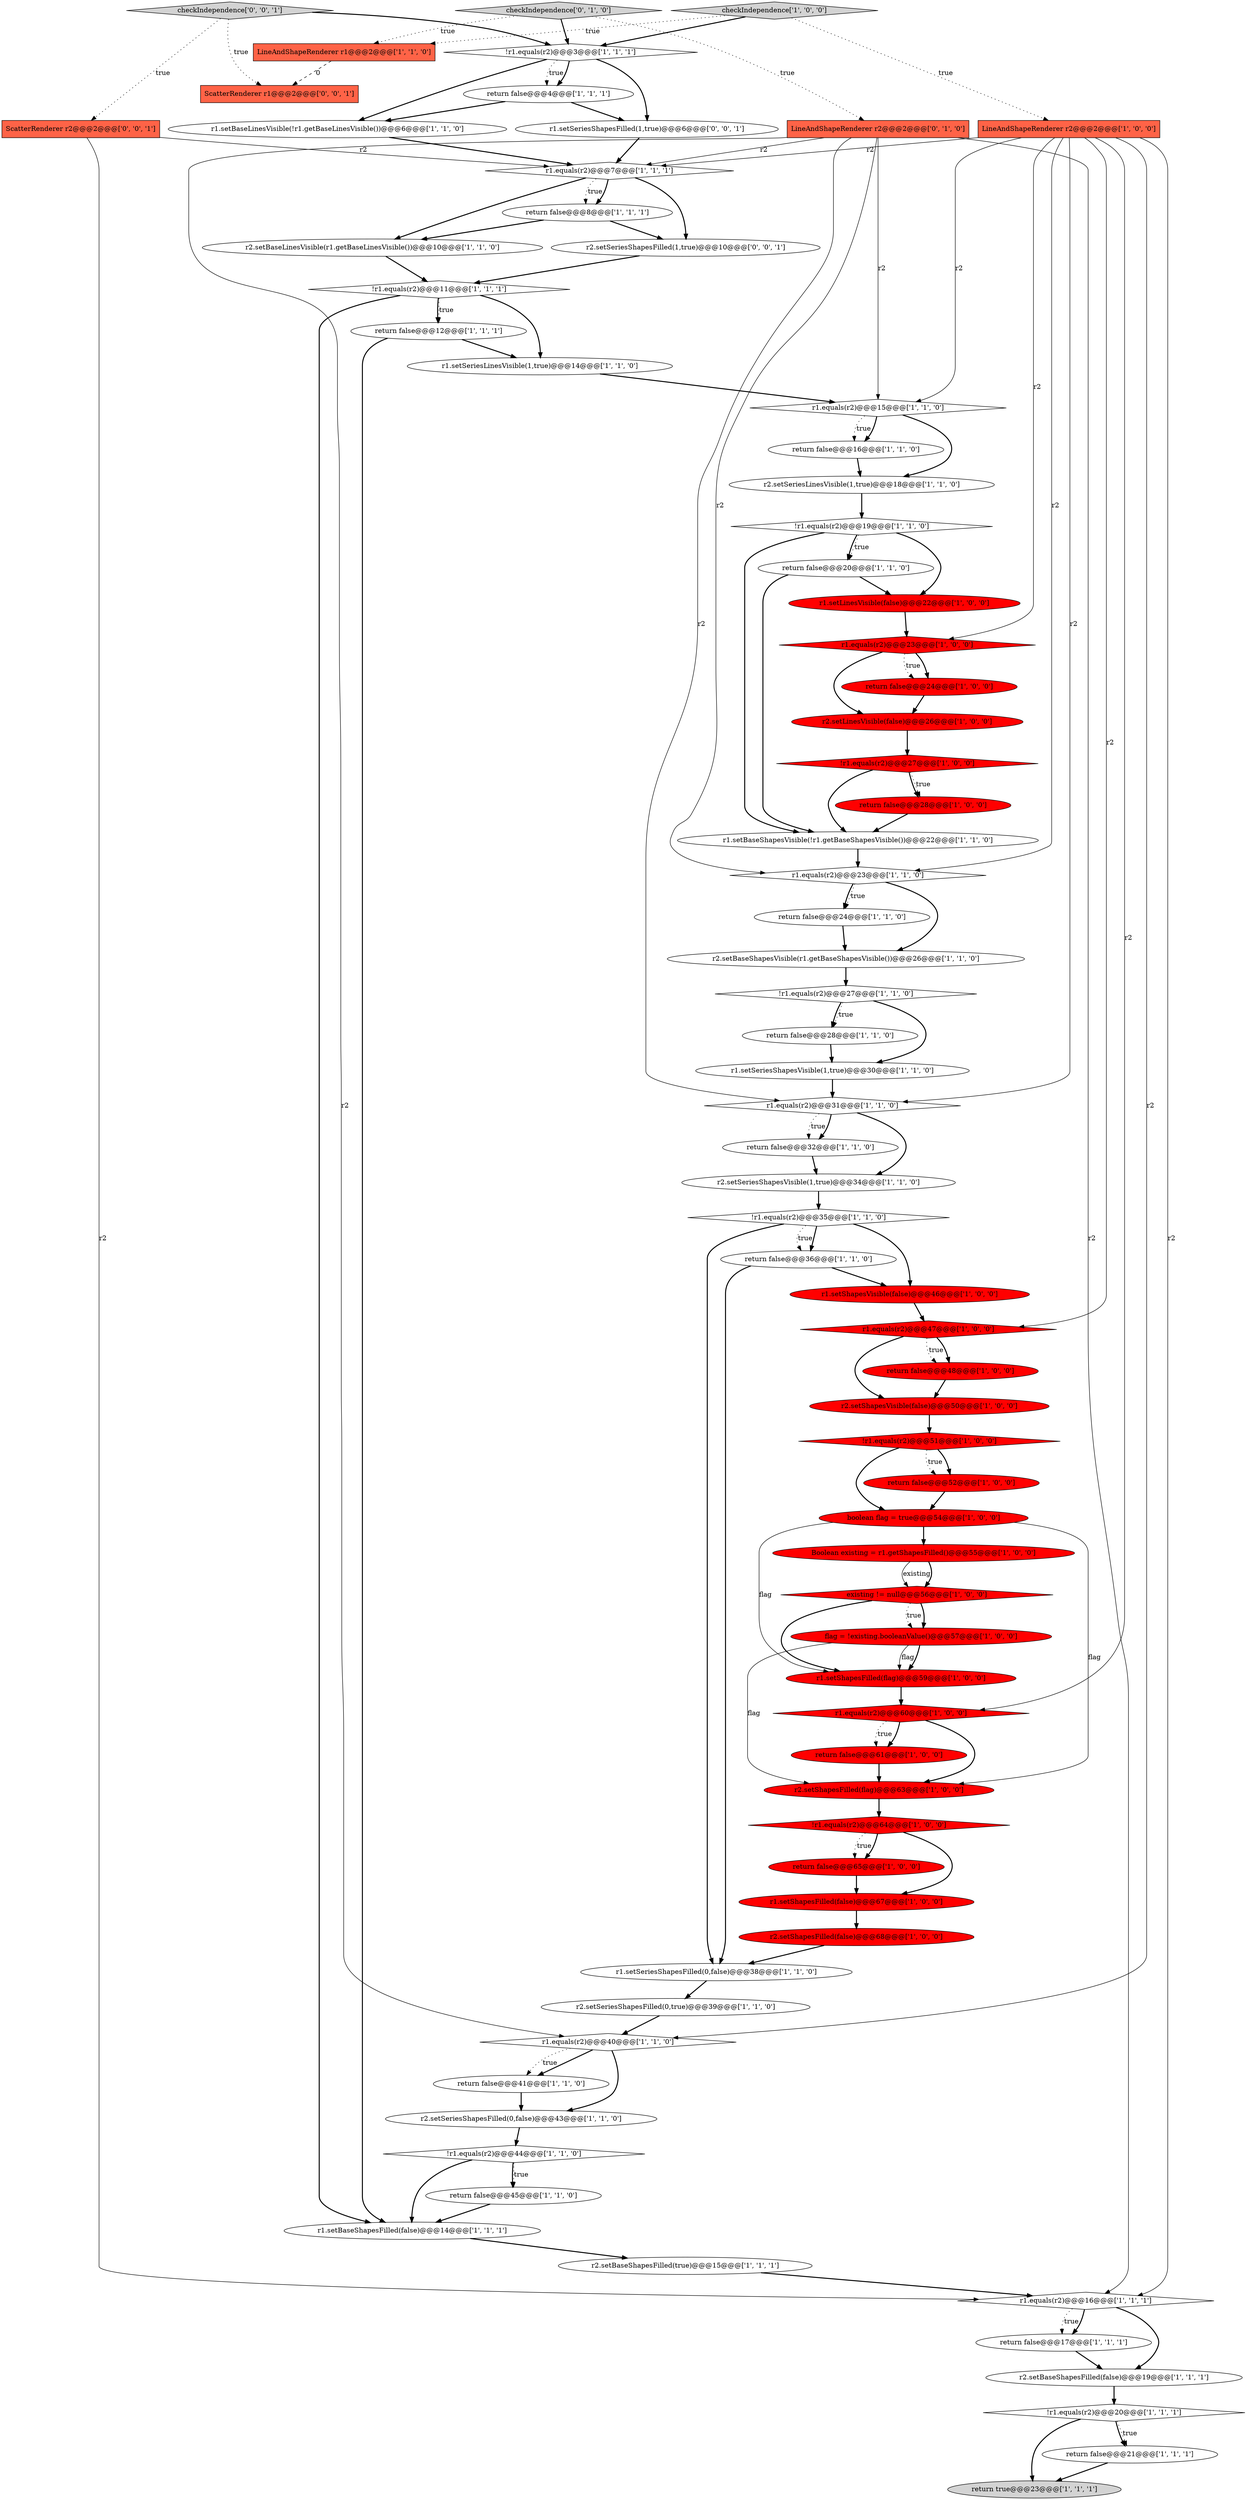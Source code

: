 digraph {
42 [style = filled, label = "!r1.equals(r2)@@@19@@@['1', '1', '0']", fillcolor = white, shape = diamond image = "AAA0AAABBB1BBB"];
64 [style = filled, label = "return false@@@28@@@['1', '1', '0']", fillcolor = white, shape = ellipse image = "AAA0AAABBB1BBB"];
56 [style = filled, label = "r1.equals(r2)@@@16@@@['1', '1', '1']", fillcolor = white, shape = diamond image = "AAA0AAABBB1BBB"];
46 [style = filled, label = "r1.equals(r2)@@@23@@@['1', '0', '0']", fillcolor = red, shape = diamond image = "AAA1AAABBB1BBB"];
39 [style = filled, label = "r1.setSeriesShapesFilled(0,false)@@@38@@@['1', '1', '0']", fillcolor = white, shape = ellipse image = "AAA0AAABBB1BBB"];
3 [style = filled, label = "return false@@@36@@@['1', '1', '0']", fillcolor = white, shape = ellipse image = "AAA0AAABBB1BBB"];
9 [style = filled, label = "r1.setBaseShapesFilled(false)@@@14@@@['1', '1', '1']", fillcolor = white, shape = ellipse image = "AAA0AAABBB1BBB"];
40 [style = filled, label = "r2.setBaseLinesVisible(r1.getBaseLinesVisible())@@@10@@@['1', '1', '0']", fillcolor = white, shape = ellipse image = "AAA0AAABBB1BBB"];
20 [style = filled, label = "r2.setBaseShapesVisible(r1.getBaseShapesVisible())@@@26@@@['1', '1', '0']", fillcolor = white, shape = ellipse image = "AAA0AAABBB1BBB"];
12 [style = filled, label = "return true@@@23@@@['1', '1', '1']", fillcolor = lightgray, shape = ellipse image = "AAA0AAABBB1BBB"];
0 [style = filled, label = "return false@@@20@@@['1', '1', '0']", fillcolor = white, shape = ellipse image = "AAA0AAABBB1BBB"];
21 [style = filled, label = "r2.setShapesFilled(false)@@@68@@@['1', '0', '0']", fillcolor = red, shape = ellipse image = "AAA1AAABBB1BBB"];
24 [style = filled, label = "return false@@@17@@@['1', '1', '1']", fillcolor = white, shape = ellipse image = "AAA0AAABBB1BBB"];
8 [style = filled, label = "flag = !existing.booleanValue()@@@57@@@['1', '0', '0']", fillcolor = red, shape = ellipse image = "AAA1AAABBB1BBB"];
43 [style = filled, label = "r2.setSeriesShapesVisible(1,true)@@@34@@@['1', '1', '0']", fillcolor = white, shape = ellipse image = "AAA0AAABBB1BBB"];
62 [style = filled, label = "!r1.equals(r2)@@@11@@@['1', '1', '1']", fillcolor = white, shape = diamond image = "AAA0AAABBB1BBB"];
59 [style = filled, label = "!r1.equals(r2)@@@44@@@['1', '1', '0']", fillcolor = white, shape = diamond image = "AAA0AAABBB1BBB"];
25 [style = filled, label = "r1.equals(r2)@@@40@@@['1', '1', '0']", fillcolor = white, shape = diamond image = "AAA0AAABBB1BBB"];
48 [style = filled, label = "return false@@@41@@@['1', '1', '0']", fillcolor = white, shape = ellipse image = "AAA0AAABBB1BBB"];
11 [style = filled, label = "LineAndShapeRenderer r2@@@2@@@['1', '0', '0']", fillcolor = tomato, shape = box image = "AAA0AAABBB1BBB"];
50 [style = filled, label = "return false@@@24@@@['1', '0', '0']", fillcolor = red, shape = ellipse image = "AAA1AAABBB1BBB"];
69 [style = filled, label = "LineAndShapeRenderer r2@@@2@@@['0', '1', '0']", fillcolor = tomato, shape = box image = "AAA0AAABBB2BBB"];
36 [style = filled, label = "r1.equals(r2)@@@23@@@['1', '1', '0']", fillcolor = white, shape = diamond image = "AAA0AAABBB1BBB"];
70 [style = filled, label = "ScatterRenderer r2@@@2@@@['0', '0', '1']", fillcolor = tomato, shape = box image = "AAA0AAABBB3BBB"];
6 [style = filled, label = "return false@@@32@@@['1', '1', '0']", fillcolor = white, shape = ellipse image = "AAA0AAABBB1BBB"];
4 [style = filled, label = "return false@@@48@@@['1', '0', '0']", fillcolor = red, shape = ellipse image = "AAA1AAABBB1BBB"];
7 [style = filled, label = "return false@@@61@@@['1', '0', '0']", fillcolor = red, shape = ellipse image = "AAA1AAABBB1BBB"];
19 [style = filled, label = "r2.setSeriesLinesVisible(1,true)@@@18@@@['1', '1', '0']", fillcolor = white, shape = ellipse image = "AAA0AAABBB1BBB"];
28 [style = filled, label = "Boolean existing = r1.getShapesFilled()@@@55@@@['1', '0', '0']", fillcolor = red, shape = ellipse image = "AAA1AAABBB1BBB"];
41 [style = filled, label = "return false@@@28@@@['1', '0', '0']", fillcolor = red, shape = ellipse image = "AAA1AAABBB1BBB"];
44 [style = filled, label = "return false@@@45@@@['1', '1', '0']", fillcolor = white, shape = ellipse image = "AAA0AAABBB1BBB"];
49 [style = filled, label = "r2.setSeriesShapesFilled(0,false)@@@43@@@['1', '1', '0']", fillcolor = white, shape = ellipse image = "AAA0AAABBB1BBB"];
10 [style = filled, label = "r1.equals(r2)@@@31@@@['1', '1', '0']", fillcolor = white, shape = diamond image = "AAA0AAABBB1BBB"];
33 [style = filled, label = "r2.setSeriesShapesFilled(0,true)@@@39@@@['1', '1', '0']", fillcolor = white, shape = ellipse image = "AAA0AAABBB1BBB"];
29 [style = filled, label = "r1.setShapesFilled(flag)@@@59@@@['1', '0', '0']", fillcolor = red, shape = ellipse image = "AAA1AAABBB1BBB"];
51 [style = filled, label = "return false@@@16@@@['1', '1', '0']", fillcolor = white, shape = ellipse image = "AAA0AAABBB1BBB"];
53 [style = filled, label = "r1.setSeriesShapesVisible(1,true)@@@30@@@['1', '1', '0']", fillcolor = white, shape = ellipse image = "AAA0AAABBB1BBB"];
68 [style = filled, label = "checkIndependence['0', '1', '0']", fillcolor = lightgray, shape = diamond image = "AAA0AAABBB2BBB"];
34 [style = filled, label = "r2.setLinesVisible(false)@@@26@@@['1', '0', '0']", fillcolor = red, shape = ellipse image = "AAA1AAABBB1BBB"];
16 [style = filled, label = "return false@@@65@@@['1', '0', '0']", fillcolor = red, shape = ellipse image = "AAA1AAABBB1BBB"];
23 [style = filled, label = "return false@@@8@@@['1', '1', '1']", fillcolor = white, shape = ellipse image = "AAA0AAABBB1BBB"];
26 [style = filled, label = "boolean flag = true@@@54@@@['1', '0', '0']", fillcolor = red, shape = ellipse image = "AAA1AAABBB1BBB"];
66 [style = filled, label = "r1.setBaseShapesVisible(!r1.getBaseShapesVisible())@@@22@@@['1', '1', '0']", fillcolor = white, shape = ellipse image = "AAA0AAABBB1BBB"];
67 [style = filled, label = "!r1.equals(r2)@@@27@@@['1', '1', '0']", fillcolor = white, shape = diamond image = "AAA0AAABBB1BBB"];
17 [style = filled, label = "!r1.equals(r2)@@@3@@@['1', '1', '1']", fillcolor = white, shape = diamond image = "AAA0AAABBB1BBB"];
63 [style = filled, label = "!r1.equals(r2)@@@64@@@['1', '0', '0']", fillcolor = red, shape = diamond image = "AAA1AAABBB1BBB"];
2 [style = filled, label = "return false@@@21@@@['1', '1', '1']", fillcolor = white, shape = ellipse image = "AAA0AAABBB1BBB"];
15 [style = filled, label = "!r1.equals(r2)@@@35@@@['1', '1', '0']", fillcolor = white, shape = diamond image = "AAA0AAABBB1BBB"];
45 [style = filled, label = "r1.setSeriesLinesVisible(1,true)@@@14@@@['1', '1', '0']", fillcolor = white, shape = ellipse image = "AAA0AAABBB1BBB"];
37 [style = filled, label = "return false@@@12@@@['1', '1', '1']", fillcolor = white, shape = ellipse image = "AAA0AAABBB1BBB"];
30 [style = filled, label = "r1.setShapesVisible(false)@@@46@@@['1', '0', '0']", fillcolor = red, shape = ellipse image = "AAA1AAABBB1BBB"];
14 [style = filled, label = "r2.setShapesFilled(flag)@@@63@@@['1', '0', '0']", fillcolor = red, shape = ellipse image = "AAA1AAABBB1BBB"];
61 [style = filled, label = "return false@@@4@@@['1', '1', '1']", fillcolor = white, shape = ellipse image = "AAA0AAABBB1BBB"];
18 [style = filled, label = "return false@@@52@@@['1', '0', '0']", fillcolor = red, shape = ellipse image = "AAA1AAABBB1BBB"];
54 [style = filled, label = "r1.equals(r2)@@@15@@@['1', '1', '0']", fillcolor = white, shape = diamond image = "AAA0AAABBB1BBB"];
74 [style = filled, label = "r2.setSeriesShapesFilled(1,true)@@@10@@@['0', '0', '1']", fillcolor = white, shape = ellipse image = "AAA0AAABBB3BBB"];
35 [style = filled, label = "r2.setBaseShapesFilled(false)@@@19@@@['1', '1', '1']", fillcolor = white, shape = ellipse image = "AAA0AAABBB1BBB"];
52 [style = filled, label = "!r1.equals(r2)@@@27@@@['1', '0', '0']", fillcolor = red, shape = diamond image = "AAA1AAABBB1BBB"];
55 [style = filled, label = "!r1.equals(r2)@@@51@@@['1', '0', '0']", fillcolor = red, shape = diamond image = "AAA1AAABBB1BBB"];
60 [style = filled, label = "r1.equals(r2)@@@47@@@['1', '0', '0']", fillcolor = red, shape = diamond image = "AAA1AAABBB1BBB"];
72 [style = filled, label = "checkIndependence['0', '0', '1']", fillcolor = lightgray, shape = diamond image = "AAA0AAABBB3BBB"];
73 [style = filled, label = "r1.setSeriesShapesFilled(1,true)@@@6@@@['0', '0', '1']", fillcolor = white, shape = ellipse image = "AAA0AAABBB3BBB"];
13 [style = filled, label = "return false@@@24@@@['1', '1', '0']", fillcolor = white, shape = ellipse image = "AAA0AAABBB1BBB"];
31 [style = filled, label = "checkIndependence['1', '0', '0']", fillcolor = lightgray, shape = diamond image = "AAA0AAABBB1BBB"];
38 [style = filled, label = "r1.equals(r2)@@@7@@@['1', '1', '1']", fillcolor = white, shape = diamond image = "AAA0AAABBB1BBB"];
47 [style = filled, label = "r1.setLinesVisible(false)@@@22@@@['1', '0', '0']", fillcolor = red, shape = ellipse image = "AAA1AAABBB1BBB"];
32 [style = filled, label = "r1.setShapesFilled(false)@@@67@@@['1', '0', '0']", fillcolor = red, shape = ellipse image = "AAA1AAABBB1BBB"];
22 [style = filled, label = "LineAndShapeRenderer r1@@@2@@@['1', '1', '0']", fillcolor = tomato, shape = box image = "AAA0AAABBB1BBB"];
58 [style = filled, label = "existing != null@@@56@@@['1', '0', '0']", fillcolor = red, shape = diamond image = "AAA1AAABBB1BBB"];
65 [style = filled, label = "r2.setBaseShapesFilled(true)@@@15@@@['1', '1', '1']", fillcolor = white, shape = ellipse image = "AAA0AAABBB1BBB"];
71 [style = filled, label = "ScatterRenderer r1@@@2@@@['0', '0', '1']", fillcolor = tomato, shape = box image = "AAA0AAABBB3BBB"];
27 [style = filled, label = "r1.equals(r2)@@@60@@@['1', '0', '0']", fillcolor = red, shape = diamond image = "AAA1AAABBB1BBB"];
57 [style = filled, label = "!r1.equals(r2)@@@20@@@['1', '1', '1']", fillcolor = white, shape = diamond image = "AAA0AAABBB1BBB"];
1 [style = filled, label = "r1.setBaseLinesVisible(!r1.getBaseLinesVisible())@@@6@@@['1', '1', '0']", fillcolor = white, shape = ellipse image = "AAA0AAABBB1BBB"];
5 [style = filled, label = "r2.setShapesVisible(false)@@@50@@@['1', '0', '0']", fillcolor = red, shape = ellipse image = "AAA1AAABBB1BBB"];
25->49 [style = bold, label=""];
70->56 [style = solid, label="r2"];
5->55 [style = bold, label=""];
6->43 [style = bold, label=""];
49->59 [style = bold, label=""];
56->24 [style = dotted, label="true"];
46->34 [style = bold, label=""];
69->25 [style = solid, label="r2"];
22->71 [style = dashed, label="0"];
59->9 [style = bold, label=""];
11->60 [style = solid, label="r2"];
68->69 [style = dotted, label="true"];
64->53 [style = bold, label=""];
65->56 [style = bold, label=""];
9->65 [style = bold, label=""];
25->48 [style = bold, label=""];
60->4 [style = dotted, label="true"];
54->19 [style = bold, label=""];
36->20 [style = bold, label=""];
69->54 [style = solid, label="r2"];
37->9 [style = bold, label=""];
72->17 [style = bold, label=""];
7->14 [style = bold, label=""];
54->51 [style = dotted, label="true"];
8->14 [style = solid, label="flag"];
0->66 [style = bold, label=""];
69->56 [style = solid, label="r2"];
62->9 [style = bold, label=""];
33->25 [style = bold, label=""];
69->38 [style = solid, label="r2"];
27->7 [style = bold, label=""];
66->36 [style = bold, label=""];
3->39 [style = bold, label=""];
26->28 [style = bold, label=""];
63->16 [style = dotted, label="true"];
46->50 [style = bold, label=""];
3->30 [style = bold, label=""];
36->13 [style = dotted, label="true"];
42->0 [style = dotted, label="true"];
30->60 [style = bold, label=""];
11->56 [style = solid, label="r2"];
1->38 [style = bold, label=""];
19->42 [style = bold, label=""];
31->22 [style = dotted, label="true"];
10->6 [style = dotted, label="true"];
40->62 [style = bold, label=""];
48->49 [style = bold, label=""];
67->64 [style = bold, label=""];
59->44 [style = dotted, label="true"];
8->29 [style = solid, label="flag"];
61->1 [style = bold, label=""];
34->52 [style = bold, label=""];
62->45 [style = bold, label=""];
41->66 [style = bold, label=""];
25->48 [style = dotted, label="true"];
55->26 [style = bold, label=""];
16->32 [style = bold, label=""];
31->11 [style = dotted, label="true"];
26->29 [style = solid, label="flag"];
67->53 [style = bold, label=""];
72->71 [style = dotted, label="true"];
35->57 [style = bold, label=""];
15->3 [style = dotted, label="true"];
20->67 [style = bold, label=""];
29->27 [style = bold, label=""];
11->27 [style = solid, label="r2"];
57->12 [style = bold, label=""];
38->23 [style = dotted, label="true"];
37->45 [style = bold, label=""];
52->41 [style = dotted, label="true"];
17->73 [style = bold, label=""];
59->44 [style = bold, label=""];
63->16 [style = bold, label=""];
53->10 [style = bold, label=""];
57->2 [style = bold, label=""];
68->17 [style = bold, label=""];
50->34 [style = bold, label=""];
26->14 [style = solid, label="flag"];
17->1 [style = bold, label=""];
10->43 [style = bold, label=""];
11->38 [style = solid, label="r2"];
27->14 [style = bold, label=""];
57->2 [style = dotted, label="true"];
58->8 [style = bold, label=""];
55->18 [style = bold, label=""];
18->26 [style = bold, label=""];
17->61 [style = dotted, label="true"];
52->41 [style = bold, label=""];
11->36 [style = solid, label="r2"];
52->66 [style = bold, label=""];
42->47 [style = bold, label=""];
56->24 [style = bold, label=""];
15->3 [style = bold, label=""];
10->6 [style = bold, label=""];
42->0 [style = bold, label=""];
39->33 [style = bold, label=""];
56->35 [style = bold, label=""];
60->5 [style = bold, label=""];
14->63 [style = bold, label=""];
23->74 [style = bold, label=""];
36->13 [style = bold, label=""];
74->62 [style = bold, label=""];
21->39 [style = bold, label=""];
28->58 [style = solid, label="existing"];
63->32 [style = bold, label=""];
46->50 [style = dotted, label="true"];
72->70 [style = dotted, label="true"];
55->18 [style = dotted, label="true"];
31->17 [style = bold, label=""];
38->40 [style = bold, label=""];
44->9 [style = bold, label=""];
4->5 [style = bold, label=""];
28->58 [style = bold, label=""];
60->4 [style = bold, label=""];
54->51 [style = bold, label=""];
11->54 [style = solid, label="r2"];
17->61 [style = bold, label=""];
32->21 [style = bold, label=""];
62->37 [style = dotted, label="true"];
38->74 [style = bold, label=""];
24->35 [style = bold, label=""];
11->10 [style = solid, label="r2"];
67->64 [style = dotted, label="true"];
11->25 [style = solid, label="r2"];
42->66 [style = bold, label=""];
38->23 [style = bold, label=""];
47->46 [style = bold, label=""];
15->30 [style = bold, label=""];
70->38 [style = solid, label="r2"];
2->12 [style = bold, label=""];
69->10 [style = solid, label="r2"];
45->54 [style = bold, label=""];
11->46 [style = solid, label="r2"];
0->47 [style = bold, label=""];
27->7 [style = dotted, label="true"];
58->29 [style = bold, label=""];
62->37 [style = bold, label=""];
43->15 [style = bold, label=""];
23->40 [style = bold, label=""];
15->39 [style = bold, label=""];
61->73 [style = bold, label=""];
73->38 [style = bold, label=""];
68->22 [style = dotted, label="true"];
58->8 [style = dotted, label="true"];
8->29 [style = bold, label=""];
69->36 [style = solid, label="r2"];
51->19 [style = bold, label=""];
13->20 [style = bold, label=""];
}
